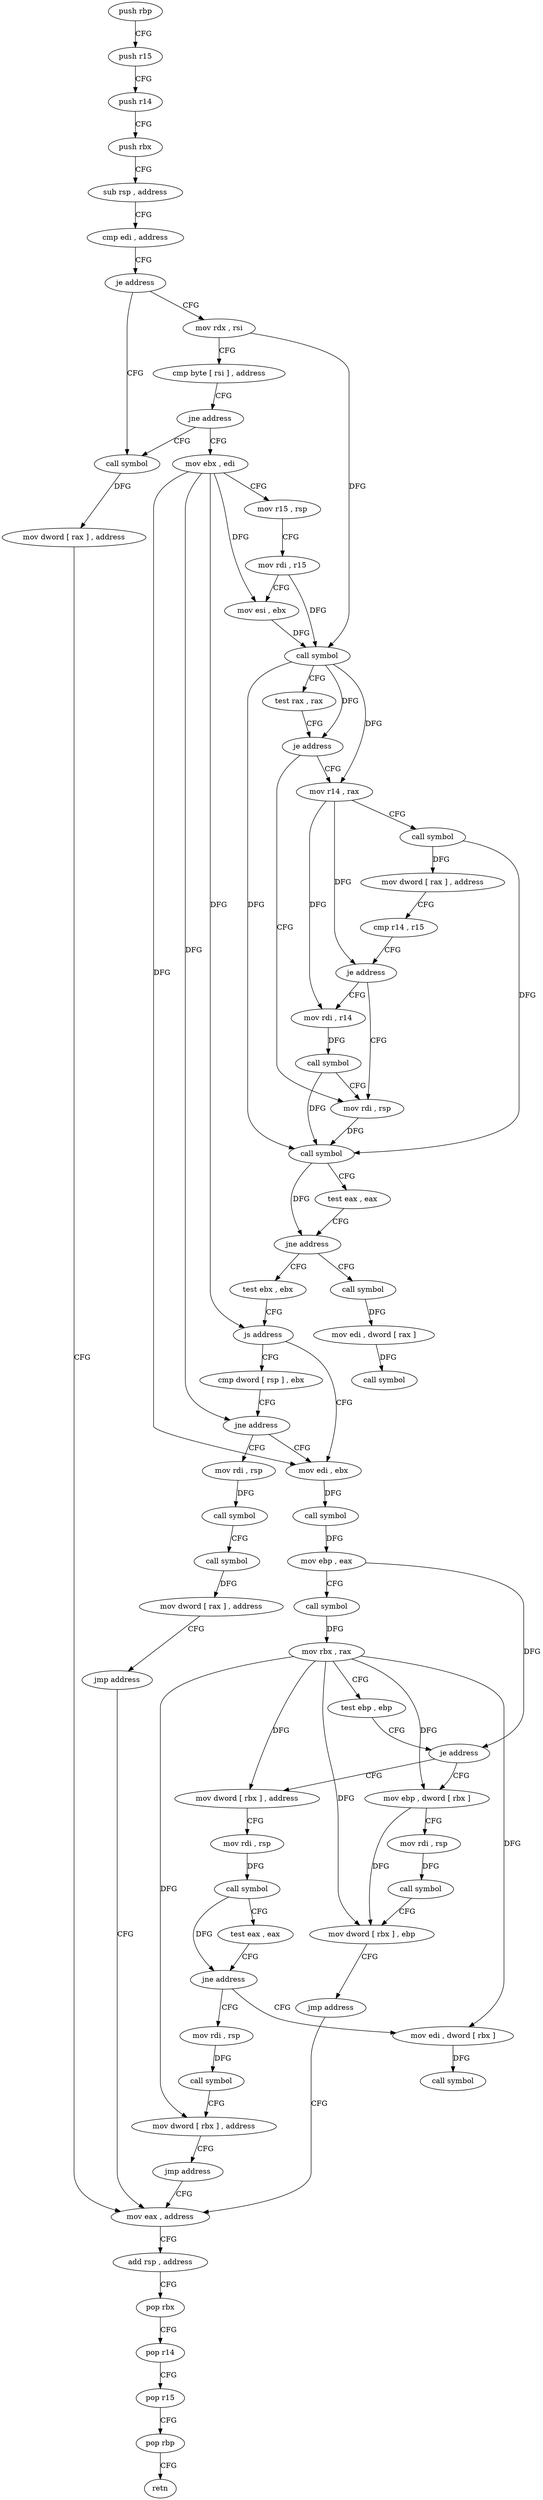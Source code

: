 digraph "func" {
"4386016" [label = "push rbp" ]
"4386017" [label = "push r15" ]
"4386019" [label = "push r14" ]
"4386021" [label = "push rbx" ]
"4386022" [label = "sub rsp , address" ]
"4386029" [label = "cmp edi , address" ]
"4386032" [label = "je address" ]
"4386042" [label = "call symbol" ]
"4386034" [label = "mov rdx , rsi" ]
"4386047" [label = "mov dword [ rax ] , address" ]
"4386053" [label = "mov eax , address" ]
"4386037" [label = "cmp byte [ rsi ] , address" ]
"4386040" [label = "jne address" ]
"4386072" [label = "mov ebx , edi" ]
"4386074" [label = "mov r15 , rsp" ]
"4386077" [label = "mov rdi , r15" ]
"4386080" [label = "mov esi , ebx" ]
"4386082" [label = "call symbol" ]
"4386087" [label = "test rax , rax" ]
"4386090" [label = "je address" ]
"4386119" [label = "mov rdi , rsp" ]
"4386092" [label = "mov r14 , rax" ]
"4386122" [label = "call symbol" ]
"4386127" [label = "test eax , eax" ]
"4386129" [label = "jne address" ]
"4386236" [label = "call symbol" ]
"4386131" [label = "test ebx , ebx" ]
"4386095" [label = "call symbol" ]
"4386100" [label = "mov dword [ rax ] , address" ]
"4386106" [label = "cmp r14 , r15" ]
"4386109" [label = "je address" ]
"4386111" [label = "mov rdi , r14" ]
"4386241" [label = "mov edi , dword [ rax ]" ]
"4386243" [label = "call symbol" ]
"4386133" [label = "js address" ]
"4386161" [label = "mov edi , ebx" ]
"4386135" [label = "cmp dword [ rsp ] , ebx" ]
"4386114" [label = "call symbol" ]
"4386163" [label = "call symbol" ]
"4386168" [label = "mov ebp , eax" ]
"4386170" [label = "call symbol" ]
"4386175" [label = "mov rbx , rax" ]
"4386178" [label = "test ebp , ebp" ]
"4386180" [label = "je address" ]
"4386199" [label = "mov dword [ rbx ] , address" ]
"4386182" [label = "mov ebp , dword [ rbx ]" ]
"4386138" [label = "jne address" ]
"4386140" [label = "mov rdi , rsp" ]
"4386205" [label = "mov rdi , rsp" ]
"4386208" [label = "call symbol" ]
"4386213" [label = "test eax , eax" ]
"4386215" [label = "jne address" ]
"4386248" [label = "mov edi , dword [ rbx ]" ]
"4386217" [label = "mov rdi , rsp" ]
"4386184" [label = "mov rdi , rsp" ]
"4386187" [label = "call symbol" ]
"4386192" [label = "mov dword [ rbx ] , ebp" ]
"4386194" [label = "jmp address" ]
"4386143" [label = "call symbol" ]
"4386148" [label = "call symbol" ]
"4386153" [label = "mov dword [ rax ] , address" ]
"4386159" [label = "jmp address" ]
"4386250" [label = "call symbol" ]
"4386220" [label = "call symbol" ]
"4386225" [label = "mov dword [ rbx ] , address" ]
"4386231" [label = "jmp address" ]
"4386058" [label = "add rsp , address" ]
"4386065" [label = "pop rbx" ]
"4386066" [label = "pop r14" ]
"4386068" [label = "pop r15" ]
"4386070" [label = "pop rbp" ]
"4386071" [label = "retn" ]
"4386016" -> "4386017" [ label = "CFG" ]
"4386017" -> "4386019" [ label = "CFG" ]
"4386019" -> "4386021" [ label = "CFG" ]
"4386021" -> "4386022" [ label = "CFG" ]
"4386022" -> "4386029" [ label = "CFG" ]
"4386029" -> "4386032" [ label = "CFG" ]
"4386032" -> "4386042" [ label = "CFG" ]
"4386032" -> "4386034" [ label = "CFG" ]
"4386042" -> "4386047" [ label = "DFG" ]
"4386034" -> "4386037" [ label = "CFG" ]
"4386034" -> "4386082" [ label = "DFG" ]
"4386047" -> "4386053" [ label = "CFG" ]
"4386053" -> "4386058" [ label = "CFG" ]
"4386037" -> "4386040" [ label = "CFG" ]
"4386040" -> "4386072" [ label = "CFG" ]
"4386040" -> "4386042" [ label = "CFG" ]
"4386072" -> "4386074" [ label = "CFG" ]
"4386072" -> "4386080" [ label = "DFG" ]
"4386072" -> "4386133" [ label = "DFG" ]
"4386072" -> "4386161" [ label = "DFG" ]
"4386072" -> "4386138" [ label = "DFG" ]
"4386074" -> "4386077" [ label = "CFG" ]
"4386077" -> "4386080" [ label = "CFG" ]
"4386077" -> "4386082" [ label = "DFG" ]
"4386080" -> "4386082" [ label = "DFG" ]
"4386082" -> "4386087" [ label = "CFG" ]
"4386082" -> "4386090" [ label = "DFG" ]
"4386082" -> "4386092" [ label = "DFG" ]
"4386082" -> "4386122" [ label = "DFG" ]
"4386087" -> "4386090" [ label = "CFG" ]
"4386090" -> "4386119" [ label = "CFG" ]
"4386090" -> "4386092" [ label = "CFG" ]
"4386119" -> "4386122" [ label = "DFG" ]
"4386092" -> "4386095" [ label = "CFG" ]
"4386092" -> "4386109" [ label = "DFG" ]
"4386092" -> "4386111" [ label = "DFG" ]
"4386122" -> "4386127" [ label = "CFG" ]
"4386122" -> "4386129" [ label = "DFG" ]
"4386127" -> "4386129" [ label = "CFG" ]
"4386129" -> "4386236" [ label = "CFG" ]
"4386129" -> "4386131" [ label = "CFG" ]
"4386236" -> "4386241" [ label = "DFG" ]
"4386131" -> "4386133" [ label = "CFG" ]
"4386095" -> "4386100" [ label = "DFG" ]
"4386095" -> "4386122" [ label = "DFG" ]
"4386100" -> "4386106" [ label = "CFG" ]
"4386106" -> "4386109" [ label = "CFG" ]
"4386109" -> "4386119" [ label = "CFG" ]
"4386109" -> "4386111" [ label = "CFG" ]
"4386111" -> "4386114" [ label = "DFG" ]
"4386241" -> "4386243" [ label = "DFG" ]
"4386133" -> "4386161" [ label = "CFG" ]
"4386133" -> "4386135" [ label = "CFG" ]
"4386161" -> "4386163" [ label = "DFG" ]
"4386135" -> "4386138" [ label = "CFG" ]
"4386114" -> "4386119" [ label = "CFG" ]
"4386114" -> "4386122" [ label = "DFG" ]
"4386163" -> "4386168" [ label = "DFG" ]
"4386168" -> "4386170" [ label = "CFG" ]
"4386168" -> "4386180" [ label = "DFG" ]
"4386170" -> "4386175" [ label = "DFG" ]
"4386175" -> "4386178" [ label = "CFG" ]
"4386175" -> "4386199" [ label = "DFG" ]
"4386175" -> "4386182" [ label = "DFG" ]
"4386175" -> "4386192" [ label = "DFG" ]
"4386175" -> "4386248" [ label = "DFG" ]
"4386175" -> "4386225" [ label = "DFG" ]
"4386178" -> "4386180" [ label = "CFG" ]
"4386180" -> "4386199" [ label = "CFG" ]
"4386180" -> "4386182" [ label = "CFG" ]
"4386199" -> "4386205" [ label = "CFG" ]
"4386182" -> "4386184" [ label = "CFG" ]
"4386182" -> "4386192" [ label = "DFG" ]
"4386138" -> "4386161" [ label = "CFG" ]
"4386138" -> "4386140" [ label = "CFG" ]
"4386140" -> "4386143" [ label = "DFG" ]
"4386205" -> "4386208" [ label = "DFG" ]
"4386208" -> "4386213" [ label = "CFG" ]
"4386208" -> "4386215" [ label = "DFG" ]
"4386213" -> "4386215" [ label = "CFG" ]
"4386215" -> "4386248" [ label = "CFG" ]
"4386215" -> "4386217" [ label = "CFG" ]
"4386248" -> "4386250" [ label = "DFG" ]
"4386217" -> "4386220" [ label = "DFG" ]
"4386184" -> "4386187" [ label = "DFG" ]
"4386187" -> "4386192" [ label = "CFG" ]
"4386192" -> "4386194" [ label = "CFG" ]
"4386194" -> "4386053" [ label = "CFG" ]
"4386143" -> "4386148" [ label = "CFG" ]
"4386148" -> "4386153" [ label = "DFG" ]
"4386153" -> "4386159" [ label = "CFG" ]
"4386159" -> "4386053" [ label = "CFG" ]
"4386220" -> "4386225" [ label = "CFG" ]
"4386225" -> "4386231" [ label = "CFG" ]
"4386231" -> "4386053" [ label = "CFG" ]
"4386058" -> "4386065" [ label = "CFG" ]
"4386065" -> "4386066" [ label = "CFG" ]
"4386066" -> "4386068" [ label = "CFG" ]
"4386068" -> "4386070" [ label = "CFG" ]
"4386070" -> "4386071" [ label = "CFG" ]
}
